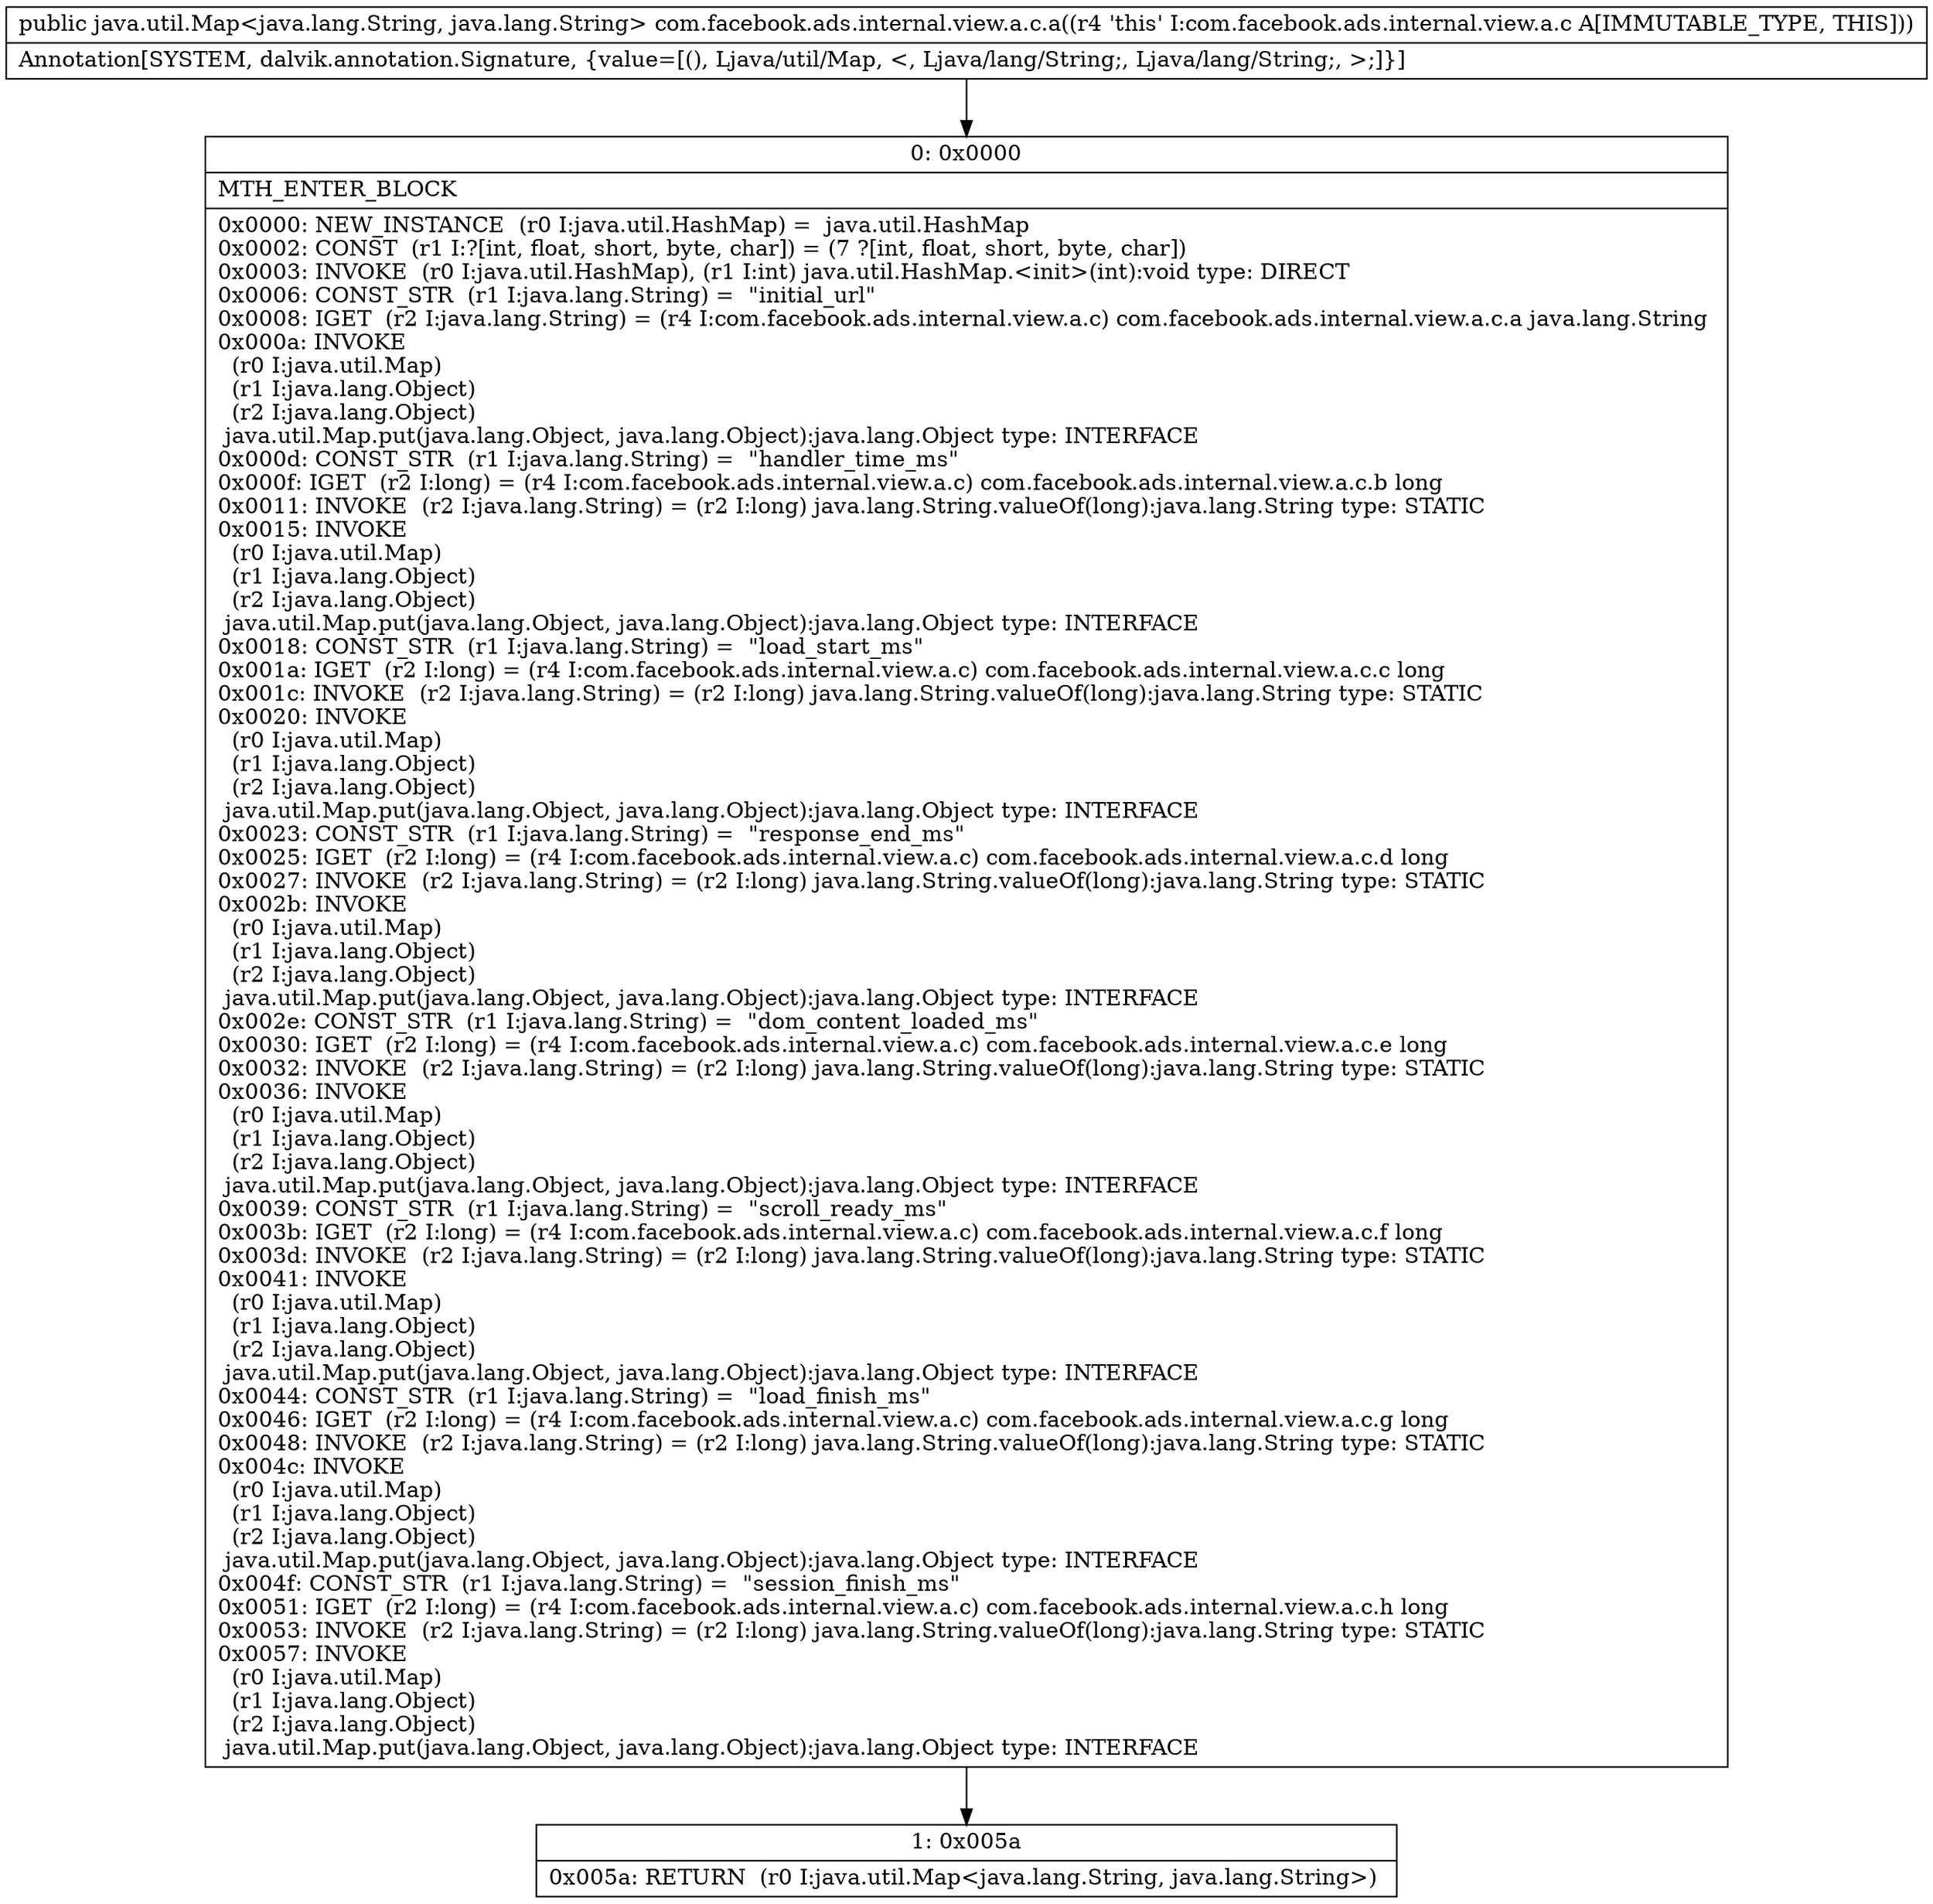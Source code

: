 digraph "CFG forcom.facebook.ads.internal.view.a.c.a()Ljava\/util\/Map;" {
Node_0 [shape=record,label="{0\:\ 0x0000|MTH_ENTER_BLOCK\l|0x0000: NEW_INSTANCE  (r0 I:java.util.HashMap) =  java.util.HashMap \l0x0002: CONST  (r1 I:?[int, float, short, byte, char]) = (7 ?[int, float, short, byte, char]) \l0x0003: INVOKE  (r0 I:java.util.HashMap), (r1 I:int) java.util.HashMap.\<init\>(int):void type: DIRECT \l0x0006: CONST_STR  (r1 I:java.lang.String) =  \"initial_url\" \l0x0008: IGET  (r2 I:java.lang.String) = (r4 I:com.facebook.ads.internal.view.a.c) com.facebook.ads.internal.view.a.c.a java.lang.String \l0x000a: INVOKE  \l  (r0 I:java.util.Map)\l  (r1 I:java.lang.Object)\l  (r2 I:java.lang.Object)\l java.util.Map.put(java.lang.Object, java.lang.Object):java.lang.Object type: INTERFACE \l0x000d: CONST_STR  (r1 I:java.lang.String) =  \"handler_time_ms\" \l0x000f: IGET  (r2 I:long) = (r4 I:com.facebook.ads.internal.view.a.c) com.facebook.ads.internal.view.a.c.b long \l0x0011: INVOKE  (r2 I:java.lang.String) = (r2 I:long) java.lang.String.valueOf(long):java.lang.String type: STATIC \l0x0015: INVOKE  \l  (r0 I:java.util.Map)\l  (r1 I:java.lang.Object)\l  (r2 I:java.lang.Object)\l java.util.Map.put(java.lang.Object, java.lang.Object):java.lang.Object type: INTERFACE \l0x0018: CONST_STR  (r1 I:java.lang.String) =  \"load_start_ms\" \l0x001a: IGET  (r2 I:long) = (r4 I:com.facebook.ads.internal.view.a.c) com.facebook.ads.internal.view.a.c.c long \l0x001c: INVOKE  (r2 I:java.lang.String) = (r2 I:long) java.lang.String.valueOf(long):java.lang.String type: STATIC \l0x0020: INVOKE  \l  (r0 I:java.util.Map)\l  (r1 I:java.lang.Object)\l  (r2 I:java.lang.Object)\l java.util.Map.put(java.lang.Object, java.lang.Object):java.lang.Object type: INTERFACE \l0x0023: CONST_STR  (r1 I:java.lang.String) =  \"response_end_ms\" \l0x0025: IGET  (r2 I:long) = (r4 I:com.facebook.ads.internal.view.a.c) com.facebook.ads.internal.view.a.c.d long \l0x0027: INVOKE  (r2 I:java.lang.String) = (r2 I:long) java.lang.String.valueOf(long):java.lang.String type: STATIC \l0x002b: INVOKE  \l  (r0 I:java.util.Map)\l  (r1 I:java.lang.Object)\l  (r2 I:java.lang.Object)\l java.util.Map.put(java.lang.Object, java.lang.Object):java.lang.Object type: INTERFACE \l0x002e: CONST_STR  (r1 I:java.lang.String) =  \"dom_content_loaded_ms\" \l0x0030: IGET  (r2 I:long) = (r4 I:com.facebook.ads.internal.view.a.c) com.facebook.ads.internal.view.a.c.e long \l0x0032: INVOKE  (r2 I:java.lang.String) = (r2 I:long) java.lang.String.valueOf(long):java.lang.String type: STATIC \l0x0036: INVOKE  \l  (r0 I:java.util.Map)\l  (r1 I:java.lang.Object)\l  (r2 I:java.lang.Object)\l java.util.Map.put(java.lang.Object, java.lang.Object):java.lang.Object type: INTERFACE \l0x0039: CONST_STR  (r1 I:java.lang.String) =  \"scroll_ready_ms\" \l0x003b: IGET  (r2 I:long) = (r4 I:com.facebook.ads.internal.view.a.c) com.facebook.ads.internal.view.a.c.f long \l0x003d: INVOKE  (r2 I:java.lang.String) = (r2 I:long) java.lang.String.valueOf(long):java.lang.String type: STATIC \l0x0041: INVOKE  \l  (r0 I:java.util.Map)\l  (r1 I:java.lang.Object)\l  (r2 I:java.lang.Object)\l java.util.Map.put(java.lang.Object, java.lang.Object):java.lang.Object type: INTERFACE \l0x0044: CONST_STR  (r1 I:java.lang.String) =  \"load_finish_ms\" \l0x0046: IGET  (r2 I:long) = (r4 I:com.facebook.ads.internal.view.a.c) com.facebook.ads.internal.view.a.c.g long \l0x0048: INVOKE  (r2 I:java.lang.String) = (r2 I:long) java.lang.String.valueOf(long):java.lang.String type: STATIC \l0x004c: INVOKE  \l  (r0 I:java.util.Map)\l  (r1 I:java.lang.Object)\l  (r2 I:java.lang.Object)\l java.util.Map.put(java.lang.Object, java.lang.Object):java.lang.Object type: INTERFACE \l0x004f: CONST_STR  (r1 I:java.lang.String) =  \"session_finish_ms\" \l0x0051: IGET  (r2 I:long) = (r4 I:com.facebook.ads.internal.view.a.c) com.facebook.ads.internal.view.a.c.h long \l0x0053: INVOKE  (r2 I:java.lang.String) = (r2 I:long) java.lang.String.valueOf(long):java.lang.String type: STATIC \l0x0057: INVOKE  \l  (r0 I:java.util.Map)\l  (r1 I:java.lang.Object)\l  (r2 I:java.lang.Object)\l java.util.Map.put(java.lang.Object, java.lang.Object):java.lang.Object type: INTERFACE \l}"];
Node_1 [shape=record,label="{1\:\ 0x005a|0x005a: RETURN  (r0 I:java.util.Map\<java.lang.String, java.lang.String\>) \l}"];
MethodNode[shape=record,label="{public java.util.Map\<java.lang.String, java.lang.String\> com.facebook.ads.internal.view.a.c.a((r4 'this' I:com.facebook.ads.internal.view.a.c A[IMMUTABLE_TYPE, THIS]))  | Annotation[SYSTEM, dalvik.annotation.Signature, \{value=[(), Ljava\/util\/Map, \<, Ljava\/lang\/String;, Ljava\/lang\/String;, \>;]\}]\l}"];
MethodNode -> Node_0;
Node_0 -> Node_1;
}

